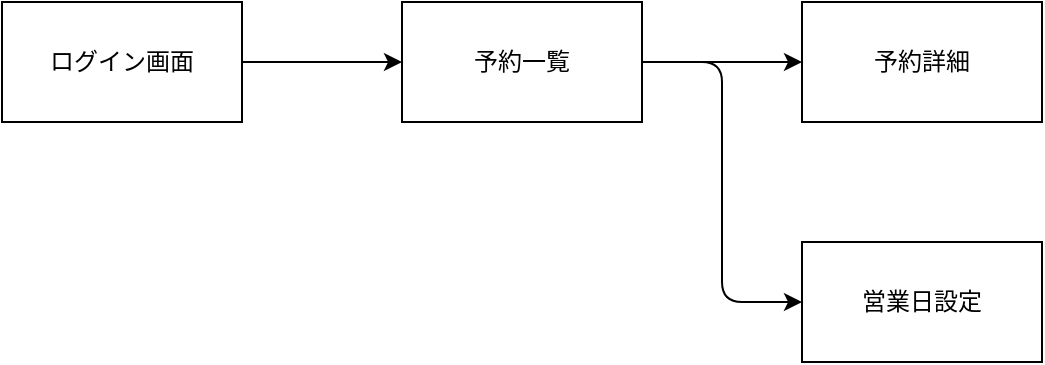 <mxfile>
    <diagram id="hDXJO1VuvfEng7rCUVtW" name="Page-1">
        <mxGraphModel dx="1159" dy="907" grid="1" gridSize="10" guides="1" tooltips="1" connect="1" arrows="1" fold="1" page="1" pageScale="1" pageWidth="850" pageHeight="1100" math="0" shadow="0">
            <root>
                <mxCell id="0"/>
                <mxCell id="1" parent="0"/>
                <mxCell id="4" value="" style="edgeStyle=none;html=1;" edge="1" parent="1" source="2" target="3">
                    <mxGeometry relative="1" as="geometry"/>
                </mxCell>
                <mxCell id="2" value="ログイン画面" style="rounded=0;whiteSpace=wrap;html=1;" vertex="1" parent="1">
                    <mxGeometry x="40" y="40" width="120" height="60" as="geometry"/>
                </mxCell>
                <mxCell id="6" value="" style="edgeStyle=none;html=1;" edge="1" parent="1" source="3" target="5">
                    <mxGeometry relative="1" as="geometry"/>
                </mxCell>
                <mxCell id="9" style="edgeStyle=orthogonalEdgeStyle;html=1;exitX=1;exitY=0.5;exitDx=0;exitDy=0;entryX=0;entryY=0.5;entryDx=0;entryDy=0;" edge="1" parent="1" source="3" target="7">
                    <mxGeometry relative="1" as="geometry"/>
                </mxCell>
                <mxCell id="3" value="予約一覧" style="whiteSpace=wrap;html=1;rounded=0;" vertex="1" parent="1">
                    <mxGeometry x="240" y="40" width="120" height="60" as="geometry"/>
                </mxCell>
                <mxCell id="5" value="予約詳細" style="whiteSpace=wrap;html=1;rounded=0;" vertex="1" parent="1">
                    <mxGeometry x="440" y="40" width="120" height="60" as="geometry"/>
                </mxCell>
                <mxCell id="7" value="営業日設定" style="whiteSpace=wrap;html=1;rounded=0;" vertex="1" parent="1">
                    <mxGeometry x="440" y="160" width="120" height="60" as="geometry"/>
                </mxCell>
            </root>
        </mxGraphModel>
    </diagram>
</mxfile>